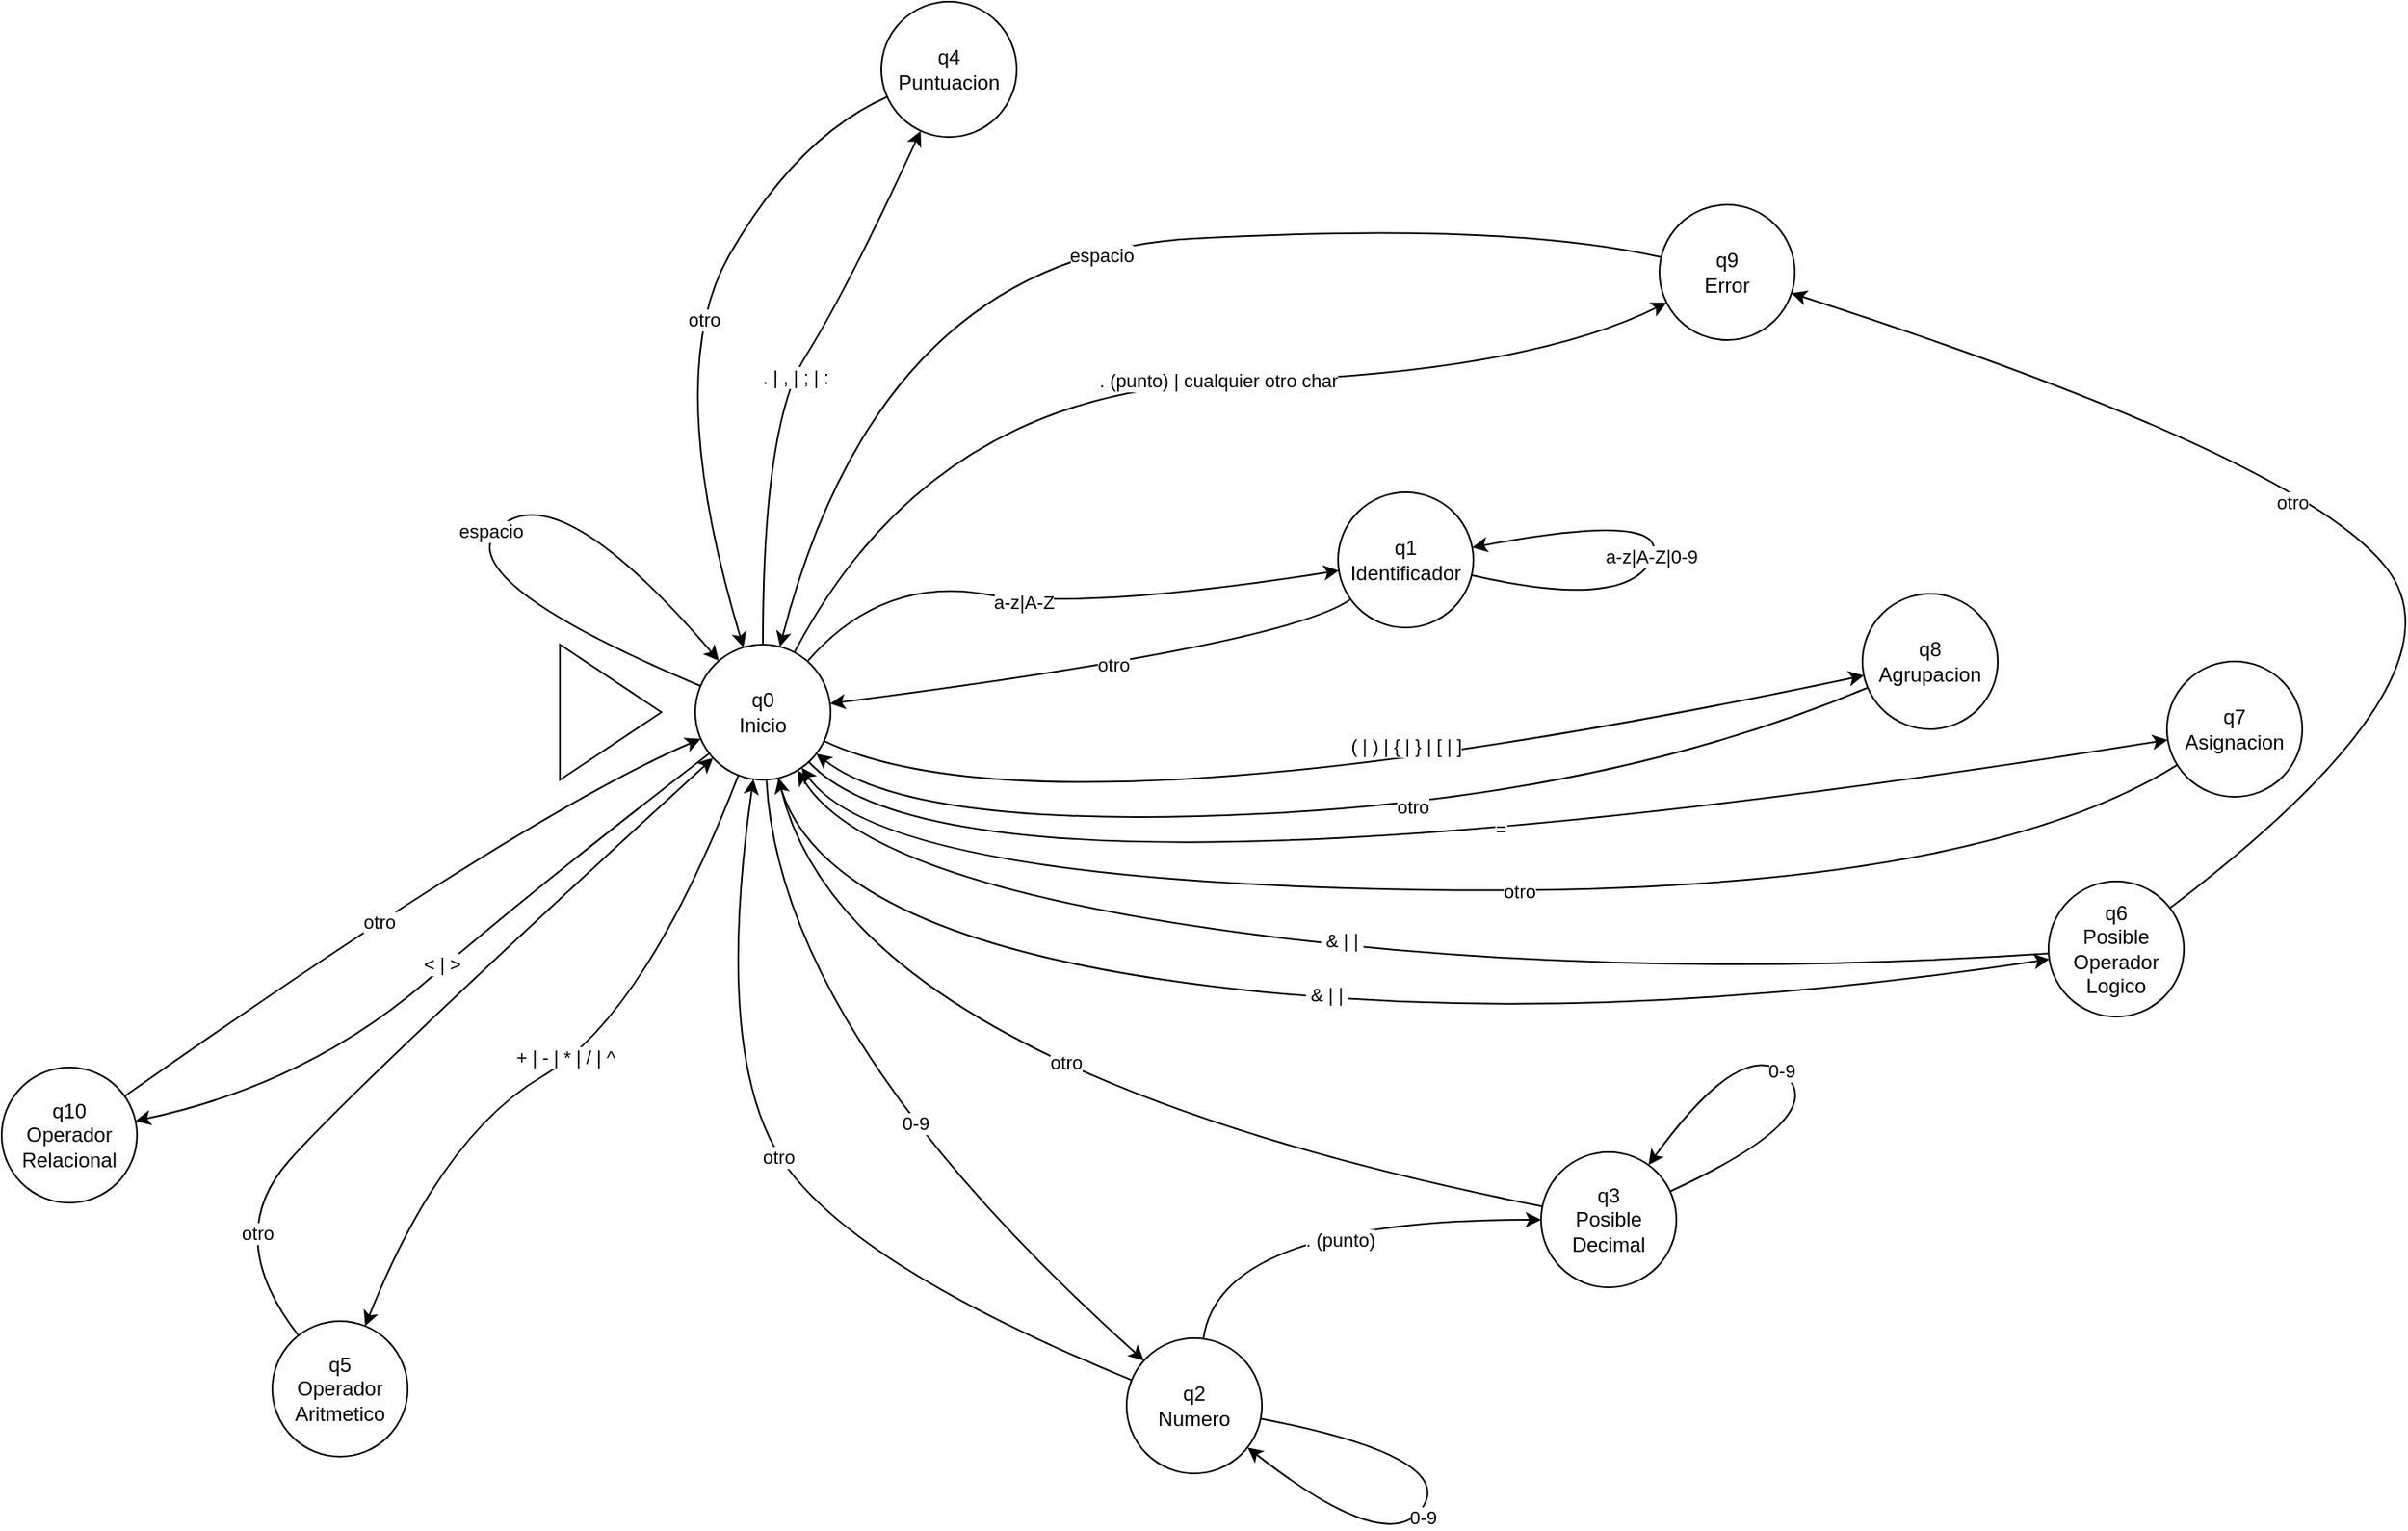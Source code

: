 <mxfile version="24.6.4" type="device">
  <diagram name="Page-1" id="ax_pzzDYWoxoDkR1zyJH">
    <mxGraphModel dx="2066" dy="2020" grid="1" gridSize="10" guides="1" tooltips="1" connect="1" arrows="1" fold="1" page="1" pageScale="1" pageWidth="850" pageHeight="1100" math="0" shadow="0">
      <root>
        <mxCell id="0" />
        <mxCell id="1" parent="0" />
        <mxCell id="p9x5Pk-M5gu2j9NCKnlE-2" value="q1&lt;div&gt;Identificador&lt;/div&gt;" style="ellipse;whiteSpace=wrap;html=1;aspect=fixed;" parent="1" vertex="1">
          <mxGeometry x="470" y="260" width="80" height="80" as="geometry" />
        </mxCell>
        <mxCell id="p9x5Pk-M5gu2j9NCKnlE-4" value="q2&lt;div&gt;Numero&lt;/div&gt;" style="ellipse;whiteSpace=wrap;html=1;aspect=fixed;" parent="1" vertex="1">
          <mxGeometry x="345" y="760" width="80" height="80" as="geometry" />
        </mxCell>
        <mxCell id="p9x5Pk-M5gu2j9NCKnlE-5" value="q3&lt;div&gt;Posible&lt;/div&gt;&lt;div&gt;Decimal&lt;/div&gt;" style="ellipse;whiteSpace=wrap;html=1;aspect=fixed;" parent="1" vertex="1">
          <mxGeometry x="590" y="650" width="80" height="80" as="geometry" />
        </mxCell>
        <mxCell id="p9x5Pk-M5gu2j9NCKnlE-6" value="q4&lt;div&gt;Puntuacion&lt;/div&gt;" style="ellipse;whiteSpace=wrap;html=1;aspect=fixed;" parent="1" vertex="1">
          <mxGeometry x="200" y="-30" width="80" height="80" as="geometry" />
        </mxCell>
        <mxCell id="p9x5Pk-M5gu2j9NCKnlE-7" value="q5&lt;div&gt;Operador&lt;/div&gt;&lt;div&gt;Aritmetico&lt;/div&gt;" style="ellipse;whiteSpace=wrap;html=1;aspect=fixed;" parent="1" vertex="1">
          <mxGeometry x="-160" y="750" width="80" height="80" as="geometry" />
        </mxCell>
        <mxCell id="p9x5Pk-M5gu2j9NCKnlE-8" value="q6&lt;div&gt;Posible&lt;/div&gt;&lt;div&gt;Operador&lt;/div&gt;&lt;div&gt;Logico&lt;/div&gt;" style="ellipse;whiteSpace=wrap;html=1;aspect=fixed;" parent="1" vertex="1">
          <mxGeometry x="890" y="490" width="80" height="80" as="geometry" />
        </mxCell>
        <mxCell id="p9x5Pk-M5gu2j9NCKnlE-9" value="q7&lt;div&gt;Asignacion&lt;/div&gt;" style="ellipse;whiteSpace=wrap;html=1;aspect=fixed;" parent="1" vertex="1">
          <mxGeometry x="960" y="360" width="80" height="80" as="geometry" />
        </mxCell>
        <mxCell id="p9x5Pk-M5gu2j9NCKnlE-10" value="q8&lt;div&gt;Agrupacion&lt;/div&gt;" style="ellipse;whiteSpace=wrap;html=1;aspect=fixed;" parent="1" vertex="1">
          <mxGeometry x="780" y="320" width="80" height="80" as="geometry" />
        </mxCell>
        <mxCell id="p9x5Pk-M5gu2j9NCKnlE-11" value="q9&lt;div&gt;Error&lt;/div&gt;" style="ellipse;whiteSpace=wrap;html=1;aspect=fixed;" parent="1" vertex="1">
          <mxGeometry x="660" y="90" width="80" height="80" as="geometry" />
        </mxCell>
        <mxCell id="p9x5Pk-M5gu2j9NCKnlE-12" value="q0&lt;div&gt;Inicio&lt;/div&gt;" style="ellipse;whiteSpace=wrap;html=1;aspect=fixed;" parent="1" vertex="1">
          <mxGeometry x="90" y="350" width="80" height="80" as="geometry" />
        </mxCell>
        <mxCell id="p9x5Pk-M5gu2j9NCKnlE-13" value="" style="curved=1;endArrow=classic;html=1;rounded=0;" parent="1" source="p9x5Pk-M5gu2j9NCKnlE-12" target="p9x5Pk-M5gu2j9NCKnlE-2" edge="1">
          <mxGeometry width="50" height="50" relative="1" as="geometry">
            <mxPoint x="530" y="430" as="sourcePoint" />
            <mxPoint x="360" y="310" as="targetPoint" />
            <Array as="points">
              <mxPoint x="200" y="310" />
              <mxPoint x="320" y="330" />
            </Array>
          </mxGeometry>
        </mxCell>
        <mxCell id="p9x5Pk-M5gu2j9NCKnlE-14" value="a-z|A-Z" style="edgeLabel;html=1;align=center;verticalAlign=middle;resizable=0;points=[];" parent="p9x5Pk-M5gu2j9NCKnlE-13" vertex="1" connectable="0">
          <mxGeometry x="-0.111" y="-1" relative="1" as="geometry">
            <mxPoint as="offset" />
          </mxGeometry>
        </mxCell>
        <mxCell id="p9x5Pk-M5gu2j9NCKnlE-17" value="" style="curved=1;endArrow=classic;html=1;rounded=0;" parent="1" source="p9x5Pk-M5gu2j9NCKnlE-12" target="p9x5Pk-M5gu2j9NCKnlE-4" edge="1">
          <mxGeometry width="50" height="50" relative="1" as="geometry">
            <mxPoint x="530" y="550" as="sourcePoint" />
            <mxPoint x="580" y="500" as="targetPoint" />
            <Array as="points">
              <mxPoint x="140" y="580" />
            </Array>
          </mxGeometry>
        </mxCell>
        <mxCell id="p9x5Pk-M5gu2j9NCKnlE-70" value="0-9" style="edgeLabel;html=1;align=center;verticalAlign=middle;resizable=0;points=[];" parent="p9x5Pk-M5gu2j9NCKnlE-17" vertex="1" connectable="0">
          <mxGeometry x="0.116" y="14" relative="1" as="geometry">
            <mxPoint as="offset" />
          </mxGeometry>
        </mxCell>
        <mxCell id="p9x5Pk-M5gu2j9NCKnlE-19" value="" style="curved=1;endArrow=classic;html=1;rounded=0;" parent="1" source="p9x5Pk-M5gu2j9NCKnlE-12" target="p9x5Pk-M5gu2j9NCKnlE-11" edge="1">
          <mxGeometry width="50" height="50" relative="1" as="geometry">
            <mxPoint x="530" y="430" as="sourcePoint" />
            <mxPoint x="580" y="380" as="targetPoint" />
            <Array as="points">
              <mxPoint x="230" y="200" />
              <mxPoint x="580" y="190" />
            </Array>
          </mxGeometry>
        </mxCell>
        <mxCell id="p9x5Pk-M5gu2j9NCKnlE-22" value=". (punto) | cualquier otro char" style="edgeLabel;html=1;align=center;verticalAlign=middle;resizable=0;points=[];" parent="p9x5Pk-M5gu2j9NCKnlE-19" vertex="1" connectable="0">
          <mxGeometry x="0.112" y="1" relative="1" as="geometry">
            <mxPoint as="offset" />
          </mxGeometry>
        </mxCell>
        <mxCell id="p9x5Pk-M5gu2j9NCKnlE-23" value="" style="triangle;whiteSpace=wrap;html=1;" parent="1" vertex="1">
          <mxGeometry x="10" y="350" width="60" height="80" as="geometry" />
        </mxCell>
        <mxCell id="p9x5Pk-M5gu2j9NCKnlE-24" value="" style="curved=1;endArrow=classic;html=1;rounded=0;" parent="1" source="p9x5Pk-M5gu2j9NCKnlE-12" target="p9x5Pk-M5gu2j9NCKnlE-7" edge="1">
          <mxGeometry width="50" height="50" relative="1" as="geometry">
            <mxPoint x="470" y="550" as="sourcePoint" />
            <mxPoint x="520" y="500" as="targetPoint" />
            <Array as="points">
              <mxPoint x="60" y="570" />
              <mxPoint x="-60" y="640" />
            </Array>
          </mxGeometry>
        </mxCell>
        <mxCell id="p9x5Pk-M5gu2j9NCKnlE-71" value="+ | - | * | / | ^" style="edgeLabel;html=1;align=center;verticalAlign=middle;resizable=0;points=[];" parent="p9x5Pk-M5gu2j9NCKnlE-24" vertex="1" connectable="0">
          <mxGeometry x="-0.011" y="-3" relative="1" as="geometry">
            <mxPoint x="-1" as="offset" />
          </mxGeometry>
        </mxCell>
        <mxCell id="p9x5Pk-M5gu2j9NCKnlE-26" value="" style="curved=1;endArrow=classic;html=1;rounded=0;" parent="1" source="p9x5Pk-M5gu2j9NCKnlE-12" target="p9x5Pk-M5gu2j9NCKnlE-8" edge="1">
          <mxGeometry width="50" height="50" relative="1" as="geometry">
            <mxPoint x="450" y="550" as="sourcePoint" />
            <mxPoint x="500" y="500" as="targetPoint" />
            <Array as="points">
              <mxPoint x="160" y="520" />
              <mxPoint x="600" y="580" />
            </Array>
          </mxGeometry>
        </mxCell>
        <mxCell id="p9x5Pk-M5gu2j9NCKnlE-27" value="&amp;nbsp;&amp;amp; | |&amp;nbsp;" style="edgeLabel;html=1;align=center;verticalAlign=middle;resizable=0;points=[];" parent="p9x5Pk-M5gu2j9NCKnlE-26" vertex="1" connectable="0">
          <mxGeometry x="-0.041" y="3" relative="1" as="geometry">
            <mxPoint y="-1" as="offset" />
          </mxGeometry>
        </mxCell>
        <mxCell id="p9x5Pk-M5gu2j9NCKnlE-30" value="" style="curved=1;endArrow=classic;html=1;rounded=0;" parent="1" source="p9x5Pk-M5gu2j9NCKnlE-12" target="p9x5Pk-M5gu2j9NCKnlE-9" edge="1">
          <mxGeometry width="50" height="50" relative="1" as="geometry">
            <mxPoint x="460" y="430" as="sourcePoint" />
            <mxPoint x="510" y="380" as="targetPoint" />
            <Array as="points">
              <mxPoint x="250" y="520" />
            </Array>
          </mxGeometry>
        </mxCell>
        <mxCell id="p9x5Pk-M5gu2j9NCKnlE-69" value="=" style="edgeLabel;html=1;align=center;verticalAlign=middle;resizable=0;points=[];" parent="p9x5Pk-M5gu2j9NCKnlE-30" vertex="1" connectable="0">
          <mxGeometry x="0.069" y="11" relative="1" as="geometry">
            <mxPoint as="offset" />
          </mxGeometry>
        </mxCell>
        <mxCell id="p9x5Pk-M5gu2j9NCKnlE-32" value="" style="curved=1;endArrow=classic;html=1;rounded=0;" parent="1" source="p9x5Pk-M5gu2j9NCKnlE-12" target="p9x5Pk-M5gu2j9NCKnlE-10" edge="1">
          <mxGeometry width="50" height="50" relative="1" as="geometry">
            <mxPoint x="460" y="430" as="sourcePoint" />
            <mxPoint x="510" y="380" as="targetPoint" />
            <Array as="points">
              <mxPoint x="300" y="470" />
            </Array>
          </mxGeometry>
        </mxCell>
        <mxCell id="p9x5Pk-M5gu2j9NCKnlE-33" value="( | ) | { | } | [ | ]" style="edgeLabel;html=1;align=center;verticalAlign=middle;resizable=0;points=[];" parent="p9x5Pk-M5gu2j9NCKnlE-32" vertex="1" connectable="0">
          <mxGeometry x="0.143" y="16" relative="1" as="geometry">
            <mxPoint as="offset" />
          </mxGeometry>
        </mxCell>
        <mxCell id="p9x5Pk-M5gu2j9NCKnlE-34" value="" style="curved=1;endArrow=classic;html=1;rounded=0;" parent="1" source="p9x5Pk-M5gu2j9NCKnlE-12" target="p9x5Pk-M5gu2j9NCKnlE-12" edge="1">
          <mxGeometry width="50" height="50" relative="1" as="geometry">
            <mxPoint x="330" y="430" as="sourcePoint" />
            <mxPoint x="380" y="380" as="targetPoint" />
            <Array as="points">
              <mxPoint x="-60" y="310" />
              <mxPoint x="10" y="250" />
            </Array>
          </mxGeometry>
        </mxCell>
        <mxCell id="p9x5Pk-M5gu2j9NCKnlE-35" value="espacio" style="edgeLabel;html=1;align=center;verticalAlign=middle;resizable=0;points=[];" parent="p9x5Pk-M5gu2j9NCKnlE-34" vertex="1" connectable="0">
          <mxGeometry x="0.021" y="2" relative="1" as="geometry">
            <mxPoint as="offset" />
          </mxGeometry>
        </mxCell>
        <mxCell id="p9x5Pk-M5gu2j9NCKnlE-36" value="" style="curved=1;endArrow=classic;html=1;rounded=0;" parent="1" source="p9x5Pk-M5gu2j9NCKnlE-2" target="p9x5Pk-M5gu2j9NCKnlE-2" edge="1">
          <mxGeometry width="50" height="50" relative="1" as="geometry">
            <mxPoint x="430" y="430" as="sourcePoint" />
            <mxPoint x="480" y="380" as="targetPoint" />
            <Array as="points">
              <mxPoint x="640" y="330" />
              <mxPoint x="670" y="270" />
            </Array>
          </mxGeometry>
        </mxCell>
        <mxCell id="p9x5Pk-M5gu2j9NCKnlE-38" value="a-z|A-Z|0-9" style="edgeLabel;html=1;align=center;verticalAlign=middle;resizable=0;points=[];" parent="p9x5Pk-M5gu2j9NCKnlE-36" vertex="1" connectable="0">
          <mxGeometry x="-0.085" y="1" relative="1" as="geometry">
            <mxPoint as="offset" />
          </mxGeometry>
        </mxCell>
        <mxCell id="p9x5Pk-M5gu2j9NCKnlE-39" value="" style="curved=1;endArrow=classic;html=1;rounded=0;" parent="1" source="p9x5Pk-M5gu2j9NCKnlE-2" target="p9x5Pk-M5gu2j9NCKnlE-12" edge="1">
          <mxGeometry width="50" height="50" relative="1" as="geometry">
            <mxPoint x="430" y="430" as="sourcePoint" />
            <mxPoint x="480" y="380" as="targetPoint" />
            <Array as="points">
              <mxPoint x="440" y="350" />
            </Array>
          </mxGeometry>
        </mxCell>
        <mxCell id="p9x5Pk-M5gu2j9NCKnlE-40" value="otro" style="edgeLabel;html=1;align=center;verticalAlign=middle;resizable=0;points=[];" parent="p9x5Pk-M5gu2j9NCKnlE-39" vertex="1" connectable="0">
          <mxGeometry x="-0.061" y="-2" relative="1" as="geometry">
            <mxPoint as="offset" />
          </mxGeometry>
        </mxCell>
        <mxCell id="p9x5Pk-M5gu2j9NCKnlE-41" value="" style="curved=1;endArrow=classic;html=1;rounded=0;" parent="1" source="p9x5Pk-M5gu2j9NCKnlE-4" target="p9x5Pk-M5gu2j9NCKnlE-12" edge="1">
          <mxGeometry width="50" height="50" relative="1" as="geometry">
            <mxPoint x="260" y="670" as="sourcePoint" />
            <mxPoint x="310" y="620" as="targetPoint" />
            <Array as="points">
              <mxPoint x="190" y="720" />
              <mxPoint x="100" y="600" />
            </Array>
          </mxGeometry>
        </mxCell>
        <mxCell id="p9x5Pk-M5gu2j9NCKnlE-42" value="otro" style="edgeLabel;html=1;align=center;verticalAlign=middle;resizable=0;points=[];" parent="p9x5Pk-M5gu2j9NCKnlE-41" vertex="1" connectable="0">
          <mxGeometry x="0.035" y="1" relative="1" as="geometry">
            <mxPoint as="offset" />
          </mxGeometry>
        </mxCell>
        <mxCell id="p9x5Pk-M5gu2j9NCKnlE-43" value="" style="curved=1;endArrow=classic;html=1;rounded=0;" parent="1" source="p9x5Pk-M5gu2j9NCKnlE-4" target="p9x5Pk-M5gu2j9NCKnlE-4" edge="1">
          <mxGeometry width="50" height="50" relative="1" as="geometry">
            <mxPoint x="260" y="670" as="sourcePoint" />
            <mxPoint x="310" y="620" as="targetPoint" />
            <Array as="points">
              <mxPoint x="540" y="830" />
              <mxPoint x="500" y="890" />
            </Array>
          </mxGeometry>
        </mxCell>
        <mxCell id="p9x5Pk-M5gu2j9NCKnlE-45" value="0-9" style="edgeLabel;html=1;align=center;verticalAlign=middle;resizable=0;points=[];" parent="p9x5Pk-M5gu2j9NCKnlE-43" vertex="1" connectable="0">
          <mxGeometry x="0.075" y="3" relative="1" as="geometry">
            <mxPoint as="offset" />
          </mxGeometry>
        </mxCell>
        <mxCell id="p9x5Pk-M5gu2j9NCKnlE-46" value="" style="curved=1;endArrow=classic;html=1;rounded=0;" parent="1" source="p9x5Pk-M5gu2j9NCKnlE-4" target="p9x5Pk-M5gu2j9NCKnlE-5" edge="1">
          <mxGeometry width="50" height="50" relative="1" as="geometry">
            <mxPoint x="260" y="670" as="sourcePoint" />
            <mxPoint x="310" y="620" as="targetPoint" />
            <Array as="points">
              <mxPoint x="400" y="690" />
            </Array>
          </mxGeometry>
        </mxCell>
        <mxCell id="p9x5Pk-M5gu2j9NCKnlE-48" value=". (punto)" style="edgeLabel;html=1;align=center;verticalAlign=middle;resizable=0;points=[];" parent="p9x5Pk-M5gu2j9NCKnlE-46" vertex="1" connectable="0">
          <mxGeometry x="0.088" y="-12" relative="1" as="geometry">
            <mxPoint as="offset" />
          </mxGeometry>
        </mxCell>
        <mxCell id="p9x5Pk-M5gu2j9NCKnlE-49" value="" style="curved=1;endArrow=classic;html=1;rounded=0;" parent="1" source="p9x5Pk-M5gu2j9NCKnlE-5" target="p9x5Pk-M5gu2j9NCKnlE-5" edge="1">
          <mxGeometry width="50" height="50" relative="1" as="geometry">
            <mxPoint x="540" y="550" as="sourcePoint" />
            <mxPoint x="590" y="500" as="targetPoint" />
            <Array as="points">
              <mxPoint x="760" y="630" />
              <mxPoint x="710" y="580" />
            </Array>
          </mxGeometry>
        </mxCell>
        <mxCell id="p9x5Pk-M5gu2j9NCKnlE-50" value="0-9" style="edgeLabel;html=1;align=center;verticalAlign=middle;resizable=0;points=[];" parent="p9x5Pk-M5gu2j9NCKnlE-49" vertex="1" connectable="0">
          <mxGeometry x="0.058" relative="1" as="geometry">
            <mxPoint as="offset" />
          </mxGeometry>
        </mxCell>
        <mxCell id="p9x5Pk-M5gu2j9NCKnlE-51" value="" style="curved=1;endArrow=classic;html=1;rounded=0;" parent="1" source="p9x5Pk-M5gu2j9NCKnlE-5" target="p9x5Pk-M5gu2j9NCKnlE-12" edge="1">
          <mxGeometry width="50" height="50" relative="1" as="geometry">
            <mxPoint x="540" y="430" as="sourcePoint" />
            <mxPoint x="590" y="380" as="targetPoint" />
            <Array as="points">
              <mxPoint x="180" y="600" />
            </Array>
          </mxGeometry>
        </mxCell>
        <mxCell id="p9x5Pk-M5gu2j9NCKnlE-52" value="otro" style="edgeLabel;html=1;align=center;verticalAlign=middle;resizable=0;points=[];" parent="p9x5Pk-M5gu2j9NCKnlE-51" vertex="1" connectable="0">
          <mxGeometry x="-0.014" y="-29" relative="1" as="geometry">
            <mxPoint as="offset" />
          </mxGeometry>
        </mxCell>
        <mxCell id="p9x5Pk-M5gu2j9NCKnlE-57" value="" style="curved=1;endArrow=classic;html=1;rounded=0;" parent="1" source="p9x5Pk-M5gu2j9NCKnlE-7" target="p9x5Pk-M5gu2j9NCKnlE-12" edge="1">
          <mxGeometry width="50" height="50" relative="1" as="geometry">
            <mxPoint x="-240" y="700" as="sourcePoint" />
            <mxPoint x="-190" y="650" as="targetPoint" />
            <Array as="points">
              <mxPoint x="-190" y="700" />
              <mxPoint x="-110" y="610" />
            </Array>
          </mxGeometry>
        </mxCell>
        <mxCell id="p9x5Pk-M5gu2j9NCKnlE-58" value="otro" style="edgeLabel;html=1;align=center;verticalAlign=middle;resizable=0;points=[];" parent="p9x5Pk-M5gu2j9NCKnlE-57" vertex="1" connectable="0">
          <mxGeometry x="-0.624" y="-14" relative="1" as="geometry">
            <mxPoint as="offset" />
          </mxGeometry>
        </mxCell>
        <mxCell id="p9x5Pk-M5gu2j9NCKnlE-59" value="" style="curved=1;endArrow=classic;html=1;rounded=0;" parent="1" source="p9x5Pk-M5gu2j9NCKnlE-8" target="p9x5Pk-M5gu2j9NCKnlE-12" edge="1">
          <mxGeometry width="50" height="50" relative="1" as="geometry">
            <mxPoint x="580" y="550" as="sourcePoint" />
            <mxPoint x="630" y="500" as="targetPoint" />
            <Array as="points">
              <mxPoint x="630" y="550" />
              <mxPoint x="190" y="490" />
            </Array>
          </mxGeometry>
        </mxCell>
        <mxCell id="p9x5Pk-M5gu2j9NCKnlE-61" value="&amp;nbsp;&amp;amp; | |&amp;nbsp;" style="edgeLabel;html=1;align=center;verticalAlign=middle;resizable=0;points=[];" parent="p9x5Pk-M5gu2j9NCKnlE-59" vertex="1" connectable="0">
          <mxGeometry x="0.077" y="-4" relative="1" as="geometry">
            <mxPoint as="offset" />
          </mxGeometry>
        </mxCell>
        <mxCell id="p9x5Pk-M5gu2j9NCKnlE-62" value="" style="curved=1;endArrow=classic;html=1;rounded=0;" parent="1" source="p9x5Pk-M5gu2j9NCKnlE-8" target="p9x5Pk-M5gu2j9NCKnlE-11" edge="1">
          <mxGeometry width="50" height="50" relative="1" as="geometry">
            <mxPoint x="710" y="430" as="sourcePoint" />
            <mxPoint x="760" y="380" as="targetPoint" />
            <Array as="points">
              <mxPoint x="1140" y="370" />
              <mxPoint x="1040" y="240" />
            </Array>
          </mxGeometry>
        </mxCell>
        <mxCell id="p9x5Pk-M5gu2j9NCKnlE-63" value="otro" style="edgeLabel;html=1;align=center;verticalAlign=middle;resizable=0;points=[];" parent="p9x5Pk-M5gu2j9NCKnlE-62" vertex="1" connectable="0">
          <mxGeometry x="0.054" y="20" relative="1" as="geometry">
            <mxPoint as="offset" />
          </mxGeometry>
        </mxCell>
        <mxCell id="p9x5Pk-M5gu2j9NCKnlE-64" value="" style="curved=1;endArrow=classic;html=1;rounded=0;" parent="1" source="p9x5Pk-M5gu2j9NCKnlE-9" target="p9x5Pk-M5gu2j9NCKnlE-12" edge="1">
          <mxGeometry width="50" height="50" relative="1" as="geometry">
            <mxPoint x="540" y="430" as="sourcePoint" />
            <mxPoint x="590" y="380" as="targetPoint" />
            <Array as="points">
              <mxPoint x="840" y="500" />
              <mxPoint x="200" y="490" />
            </Array>
          </mxGeometry>
        </mxCell>
        <mxCell id="p9x5Pk-M5gu2j9NCKnlE-65" value="otro" style="edgeLabel;html=1;align=center;verticalAlign=middle;resizable=0;points=[];" parent="p9x5Pk-M5gu2j9NCKnlE-64" vertex="1" connectable="0">
          <mxGeometry x="-0.054" relative="1" as="geometry">
            <mxPoint as="offset" />
          </mxGeometry>
        </mxCell>
        <mxCell id="p9x5Pk-M5gu2j9NCKnlE-66" value="" style="curved=1;endArrow=classic;html=1;rounded=0;" parent="1" source="p9x5Pk-M5gu2j9NCKnlE-10" target="p9x5Pk-M5gu2j9NCKnlE-12" edge="1">
          <mxGeometry width="50" height="50" relative="1" as="geometry">
            <mxPoint x="540" y="550" as="sourcePoint" />
            <mxPoint x="590" y="500" as="targetPoint" />
            <Array as="points">
              <mxPoint x="630" y="440" />
              <mxPoint x="220" y="460" />
            </Array>
          </mxGeometry>
        </mxCell>
        <mxCell id="p9x5Pk-M5gu2j9NCKnlE-67" value="otro" style="edgeLabel;html=1;align=center;verticalAlign=middle;resizable=0;points=[];" parent="p9x5Pk-M5gu2j9NCKnlE-66" vertex="1" connectable="0">
          <mxGeometry x="-0.131" relative="1" as="geometry">
            <mxPoint as="offset" />
          </mxGeometry>
        </mxCell>
        <mxCell id="p9x5Pk-M5gu2j9NCKnlE-72" value="" style="curved=1;endArrow=classic;html=1;rounded=0;" parent="1" source="p9x5Pk-M5gu2j9NCKnlE-11" target="p9x5Pk-M5gu2j9NCKnlE-12" edge="1">
          <mxGeometry width="50" height="50" relative="1" as="geometry">
            <mxPoint x="600" y="190" as="sourcePoint" />
            <mxPoint x="650" y="140" as="targetPoint" />
            <Array as="points">
              <mxPoint x="570" y="100" />
              <mxPoint x="200" y="120" />
            </Array>
          </mxGeometry>
        </mxCell>
        <mxCell id="p9x5Pk-M5gu2j9NCKnlE-74" value="espacio" style="edgeLabel;html=1;align=center;verticalAlign=middle;resizable=0;points=[];" parent="p9x5Pk-M5gu2j9NCKnlE-72" vertex="1" connectable="0">
          <mxGeometry x="-0.049" y="7" relative="1" as="geometry">
            <mxPoint as="offset" />
          </mxGeometry>
        </mxCell>
        <mxCell id="p9x5Pk-M5gu2j9NCKnlE-75" value="" style="curved=1;endArrow=classic;html=1;rounded=0;" parent="1" source="p9x5Pk-M5gu2j9NCKnlE-12" target="p9x5Pk-M5gu2j9NCKnlE-6" edge="1">
          <mxGeometry width="50" height="50" relative="1" as="geometry">
            <mxPoint x="370" y="310" as="sourcePoint" />
            <mxPoint x="420" y="260" as="targetPoint" />
            <Array as="points">
              <mxPoint x="130" y="220" />
              <mxPoint x="180" y="140" />
            </Array>
          </mxGeometry>
        </mxCell>
        <mxCell id="p9x5Pk-M5gu2j9NCKnlE-76" value=". | , | ; | :" style="edgeLabel;html=1;align=center;verticalAlign=middle;resizable=0;points=[];" parent="p9x5Pk-M5gu2j9NCKnlE-75" vertex="1" connectable="0">
          <mxGeometry x="0.005" y="-1" relative="1" as="geometry">
            <mxPoint as="offset" />
          </mxGeometry>
        </mxCell>
        <mxCell id="p9x5Pk-M5gu2j9NCKnlE-81" value="" style="curved=1;endArrow=classic;html=1;rounded=0;" parent="1" source="p9x5Pk-M5gu2j9NCKnlE-6" target="p9x5Pk-M5gu2j9NCKnlE-12" edge="1">
          <mxGeometry width="50" height="50" relative="1" as="geometry">
            <mxPoint x="370" y="190" as="sourcePoint" />
            <mxPoint x="420" y="140" as="targetPoint" />
            <Array as="points">
              <mxPoint x="150" y="50" />
              <mxPoint x="70" y="190" />
            </Array>
          </mxGeometry>
        </mxCell>
        <mxCell id="p9x5Pk-M5gu2j9NCKnlE-82" value="otro" style="edgeLabel;html=1;align=center;verticalAlign=middle;resizable=0;points=[];" parent="p9x5Pk-M5gu2j9NCKnlE-81" vertex="1" connectable="0">
          <mxGeometry x="-0.076" y="6" relative="1" as="geometry">
            <mxPoint as="offset" />
          </mxGeometry>
        </mxCell>
        <mxCell id="p9x5Pk-M5gu2j9NCKnlE-83" value="q10&lt;div&gt;Operador&lt;/div&gt;&lt;div&gt;Relacional&lt;/div&gt;" style="ellipse;whiteSpace=wrap;html=1;aspect=fixed;" parent="1" vertex="1">
          <mxGeometry x="-320" y="600" width="80" height="80" as="geometry" />
        </mxCell>
        <mxCell id="p9x5Pk-M5gu2j9NCKnlE-84" value="" style="curved=1;endArrow=classic;html=1;rounded=0;" parent="1" source="p9x5Pk-M5gu2j9NCKnlE-12" target="p9x5Pk-M5gu2j9NCKnlE-83" edge="1">
          <mxGeometry width="50" height="50" relative="1" as="geometry">
            <mxPoint x="100" y="620" as="sourcePoint" />
            <mxPoint x="150" y="570" as="targetPoint" />
            <Array as="points">
              <mxPoint y="490" />
              <mxPoint x="-140" y="610" />
            </Array>
          </mxGeometry>
        </mxCell>
        <mxCell id="p9x5Pk-M5gu2j9NCKnlE-85" value="&amp;lt; | &amp;gt;" style="edgeLabel;html=1;align=center;verticalAlign=middle;resizable=0;points=[];" parent="p9x5Pk-M5gu2j9NCKnlE-84" vertex="1" connectable="0">
          <mxGeometry x="-0.021" y="-2" relative="1" as="geometry">
            <mxPoint as="offset" />
          </mxGeometry>
        </mxCell>
        <mxCell id="p9x5Pk-M5gu2j9NCKnlE-86" value="" style="curved=1;endArrow=classic;html=1;rounded=0;" parent="1" source="p9x5Pk-M5gu2j9NCKnlE-83" target="p9x5Pk-M5gu2j9NCKnlE-12" edge="1">
          <mxGeometry width="50" height="50" relative="1" as="geometry">
            <mxPoint x="60" y="620" as="sourcePoint" />
            <mxPoint x="678" y="100" as="targetPoint" />
            <Array as="points">
              <mxPoint x="-10" y="450" />
            </Array>
          </mxGeometry>
        </mxCell>
        <mxCell id="p9x5Pk-M5gu2j9NCKnlE-88" value="otro" style="edgeLabel;html=1;align=center;verticalAlign=middle;resizable=0;points=[];" parent="p9x5Pk-M5gu2j9NCKnlE-86" vertex="1" connectable="0">
          <mxGeometry x="-0.095" y="-2" relative="1" as="geometry">
            <mxPoint as="offset" />
          </mxGeometry>
        </mxCell>
      </root>
    </mxGraphModel>
  </diagram>
</mxfile>
